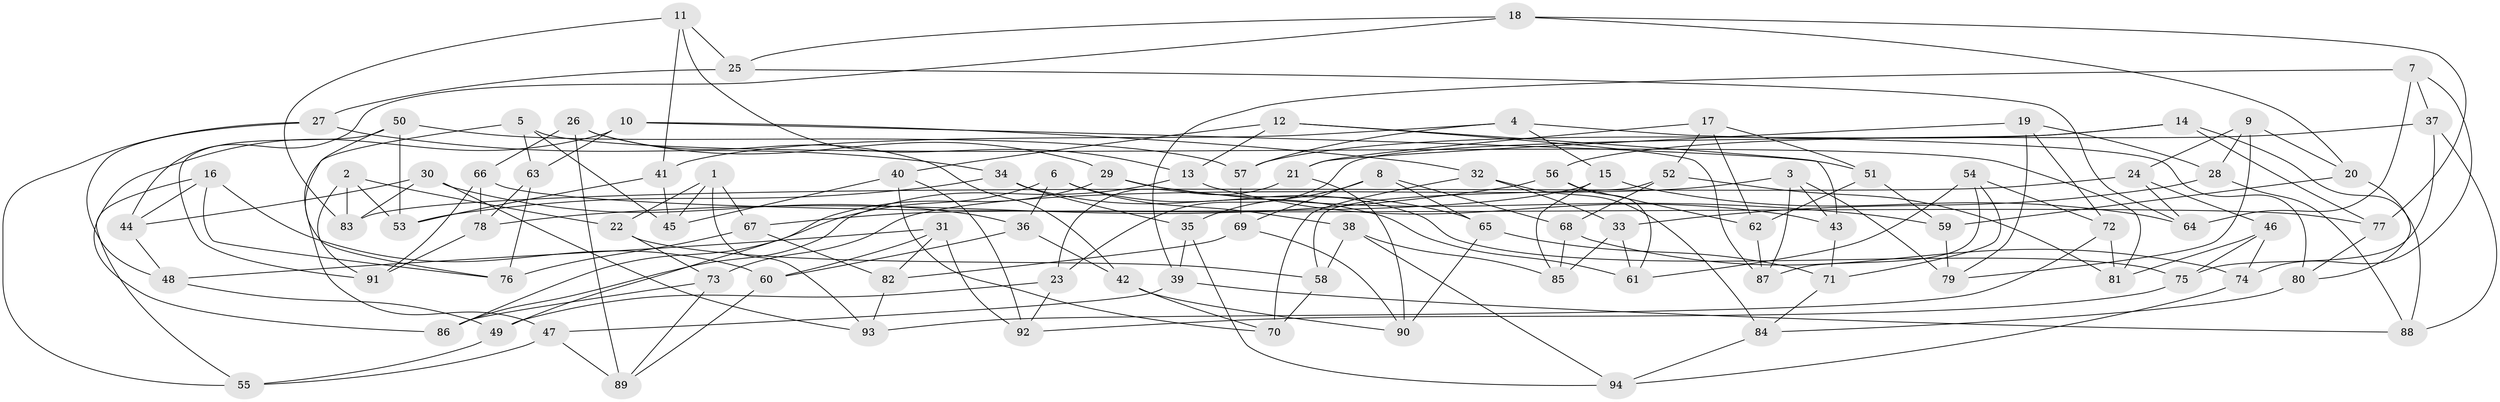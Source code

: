 // coarse degree distribution, {5: 0.10714285714285714, 4: 0.3392857142857143, 6: 0.5535714285714286}
// Generated by graph-tools (version 1.1) at 2025/42/03/06/25 10:42:20]
// undirected, 94 vertices, 188 edges
graph export_dot {
graph [start="1"]
  node [color=gray90,style=filled];
  1;
  2;
  3;
  4;
  5;
  6;
  7;
  8;
  9;
  10;
  11;
  12;
  13;
  14;
  15;
  16;
  17;
  18;
  19;
  20;
  21;
  22;
  23;
  24;
  25;
  26;
  27;
  28;
  29;
  30;
  31;
  32;
  33;
  34;
  35;
  36;
  37;
  38;
  39;
  40;
  41;
  42;
  43;
  44;
  45;
  46;
  47;
  48;
  49;
  50;
  51;
  52;
  53;
  54;
  55;
  56;
  57;
  58;
  59;
  60;
  61;
  62;
  63;
  64;
  65;
  66;
  67;
  68;
  69;
  70;
  71;
  72;
  73;
  74;
  75;
  76;
  77;
  78;
  79;
  80;
  81;
  82;
  83;
  84;
  85;
  86;
  87;
  88;
  89;
  90;
  91;
  92;
  93;
  94;
  1 -- 93;
  1 -- 22;
  1 -- 45;
  1 -- 67;
  2 -- 22;
  2 -- 83;
  2 -- 91;
  2 -- 53;
  3 -- 73;
  3 -- 79;
  3 -- 43;
  3 -- 87;
  4 -- 80;
  4 -- 15;
  4 -- 41;
  4 -- 57;
  5 -- 47;
  5 -- 45;
  5 -- 81;
  5 -- 63;
  6 -- 36;
  6 -- 75;
  6 -- 38;
  6 -- 49;
  7 -- 39;
  7 -- 74;
  7 -- 37;
  7 -- 64;
  8 -- 35;
  8 -- 65;
  8 -- 69;
  8 -- 68;
  9 -- 24;
  9 -- 28;
  9 -- 20;
  9 -- 79;
  10 -- 86;
  10 -- 51;
  10 -- 63;
  10 -- 32;
  11 -- 41;
  11 -- 83;
  11 -- 13;
  11 -- 25;
  12 -- 87;
  12 -- 13;
  12 -- 40;
  12 -- 43;
  13 -- 43;
  13 -- 86;
  14 -- 88;
  14 -- 57;
  14 -- 77;
  14 -- 23;
  15 -- 85;
  15 -- 67;
  15 -- 64;
  16 -- 76;
  16 -- 55;
  16 -- 44;
  16 -- 60;
  17 -- 21;
  17 -- 52;
  17 -- 62;
  17 -- 51;
  18 -- 20;
  18 -- 25;
  18 -- 77;
  18 -- 44;
  19 -- 72;
  19 -- 79;
  19 -- 21;
  19 -- 28;
  20 -- 80;
  20 -- 59;
  21 -- 23;
  21 -- 90;
  22 -- 58;
  22 -- 73;
  23 -- 49;
  23 -- 92;
  24 -- 64;
  24 -- 83;
  24 -- 46;
  25 -- 64;
  25 -- 27;
  26 -- 29;
  26 -- 89;
  26 -- 42;
  26 -- 66;
  27 -- 55;
  27 -- 34;
  27 -- 48;
  28 -- 33;
  28 -- 88;
  29 -- 86;
  29 -- 59;
  29 -- 65;
  30 -- 93;
  30 -- 36;
  30 -- 44;
  30 -- 83;
  31 -- 60;
  31 -- 82;
  31 -- 92;
  31 -- 48;
  32 -- 70;
  32 -- 84;
  32 -- 33;
  33 -- 61;
  33 -- 85;
  34 -- 53;
  34 -- 61;
  34 -- 35;
  35 -- 39;
  35 -- 94;
  36 -- 42;
  36 -- 60;
  37 -- 56;
  37 -- 75;
  37 -- 88;
  38 -- 85;
  38 -- 58;
  38 -- 94;
  39 -- 47;
  39 -- 88;
  40 -- 92;
  40 -- 45;
  40 -- 70;
  41 -- 53;
  41 -- 45;
  42 -- 70;
  42 -- 90;
  43 -- 71;
  44 -- 48;
  46 -- 81;
  46 -- 75;
  46 -- 74;
  47 -- 89;
  47 -- 55;
  48 -- 49;
  49 -- 55;
  50 -- 53;
  50 -- 91;
  50 -- 76;
  50 -- 57;
  51 -- 62;
  51 -- 59;
  52 -- 81;
  52 -- 68;
  52 -- 58;
  54 -- 71;
  54 -- 61;
  54 -- 72;
  54 -- 87;
  56 -- 78;
  56 -- 62;
  56 -- 61;
  57 -- 69;
  58 -- 70;
  59 -- 79;
  60 -- 89;
  62 -- 87;
  63 -- 76;
  63 -- 78;
  65 -- 71;
  65 -- 90;
  66 -- 77;
  66 -- 78;
  66 -- 91;
  67 -- 76;
  67 -- 82;
  68 -- 74;
  68 -- 85;
  69 -- 82;
  69 -- 90;
  71 -- 84;
  72 -- 93;
  72 -- 81;
  73 -- 86;
  73 -- 89;
  74 -- 94;
  75 -- 92;
  77 -- 80;
  78 -- 91;
  80 -- 84;
  82 -- 93;
  84 -- 94;
}
